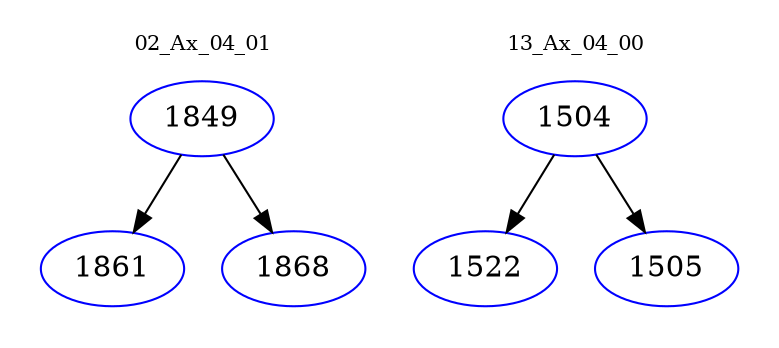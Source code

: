 digraph{
subgraph cluster_0 {
color = white
label = "02_Ax_04_01";
fontsize=10;
T0_1849 [label="1849", color="blue"]
T0_1849 -> T0_1861 [color="black"]
T0_1861 [label="1861", color="blue"]
T0_1849 -> T0_1868 [color="black"]
T0_1868 [label="1868", color="blue"]
}
subgraph cluster_1 {
color = white
label = "13_Ax_04_00";
fontsize=10;
T1_1504 [label="1504", color="blue"]
T1_1504 -> T1_1522 [color="black"]
T1_1522 [label="1522", color="blue"]
T1_1504 -> T1_1505 [color="black"]
T1_1505 [label="1505", color="blue"]
}
}

